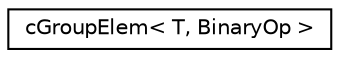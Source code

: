 digraph G
{
  edge [fontname="Helvetica",fontsize="10",labelfontname="Helvetica",labelfontsize="10"];
  node [fontname="Helvetica",fontsize="10",shape=record];
  rankdir="LR";
  Node1 [label="cGroupElem\< T, BinaryOp \>",height=0.2,width=0.4,color="black", fillcolor="white", style="filled",URL="$classcGroupElem.html"];
}
